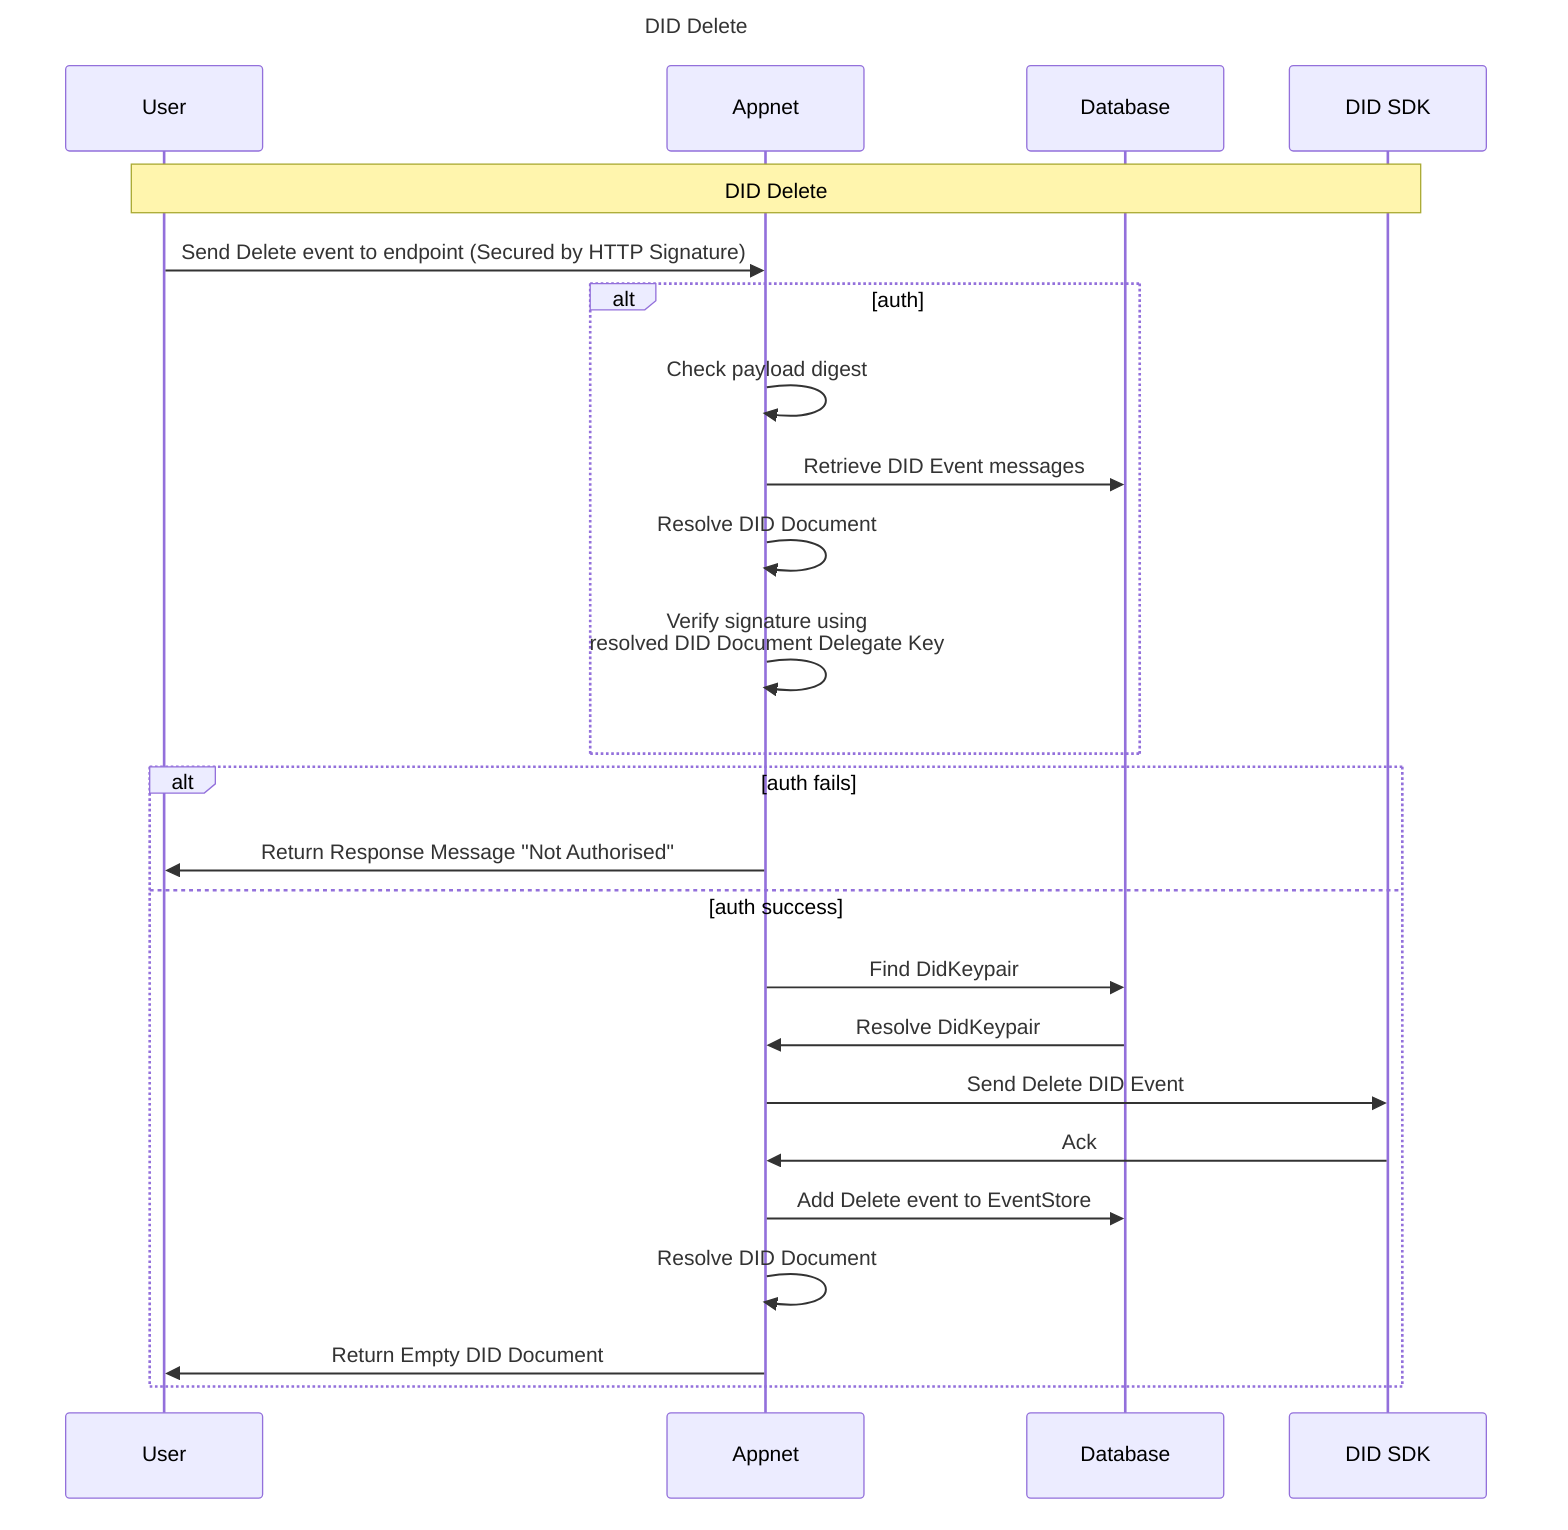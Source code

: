 sequenceDiagram
Title: DID Delete

participant Subject as User
participant API as Appnet
participant Database as Database
participant DIDSDK as DID SDK

note over Subject,DIDSDK: DID Delete
Subject ->> API: Send Delete event to endpoint (Secured by HTTP Signature)
alt auth
API ->> API: Check payload digest
API ->> Database: Retrieve DID Event messages
API ->> API: Resolve DID Document
API ->> API: Verify signature using <br> resolved DID Document Delegate Key
end 
alt auth fails
API ->> Subject: Return Response Message "Not Authorised"
else auth success
API ->> Database: Find DidKeypair
Database ->> API: Resolve DidKeypair
API ->> DIDSDK: Send Delete DID Event
DIDSDK ->> API: Ack
API ->> Database: Add Delete event to EventStore
API ->> API: Resolve DID Document
API ->> Subject: Return Empty DID Document
end